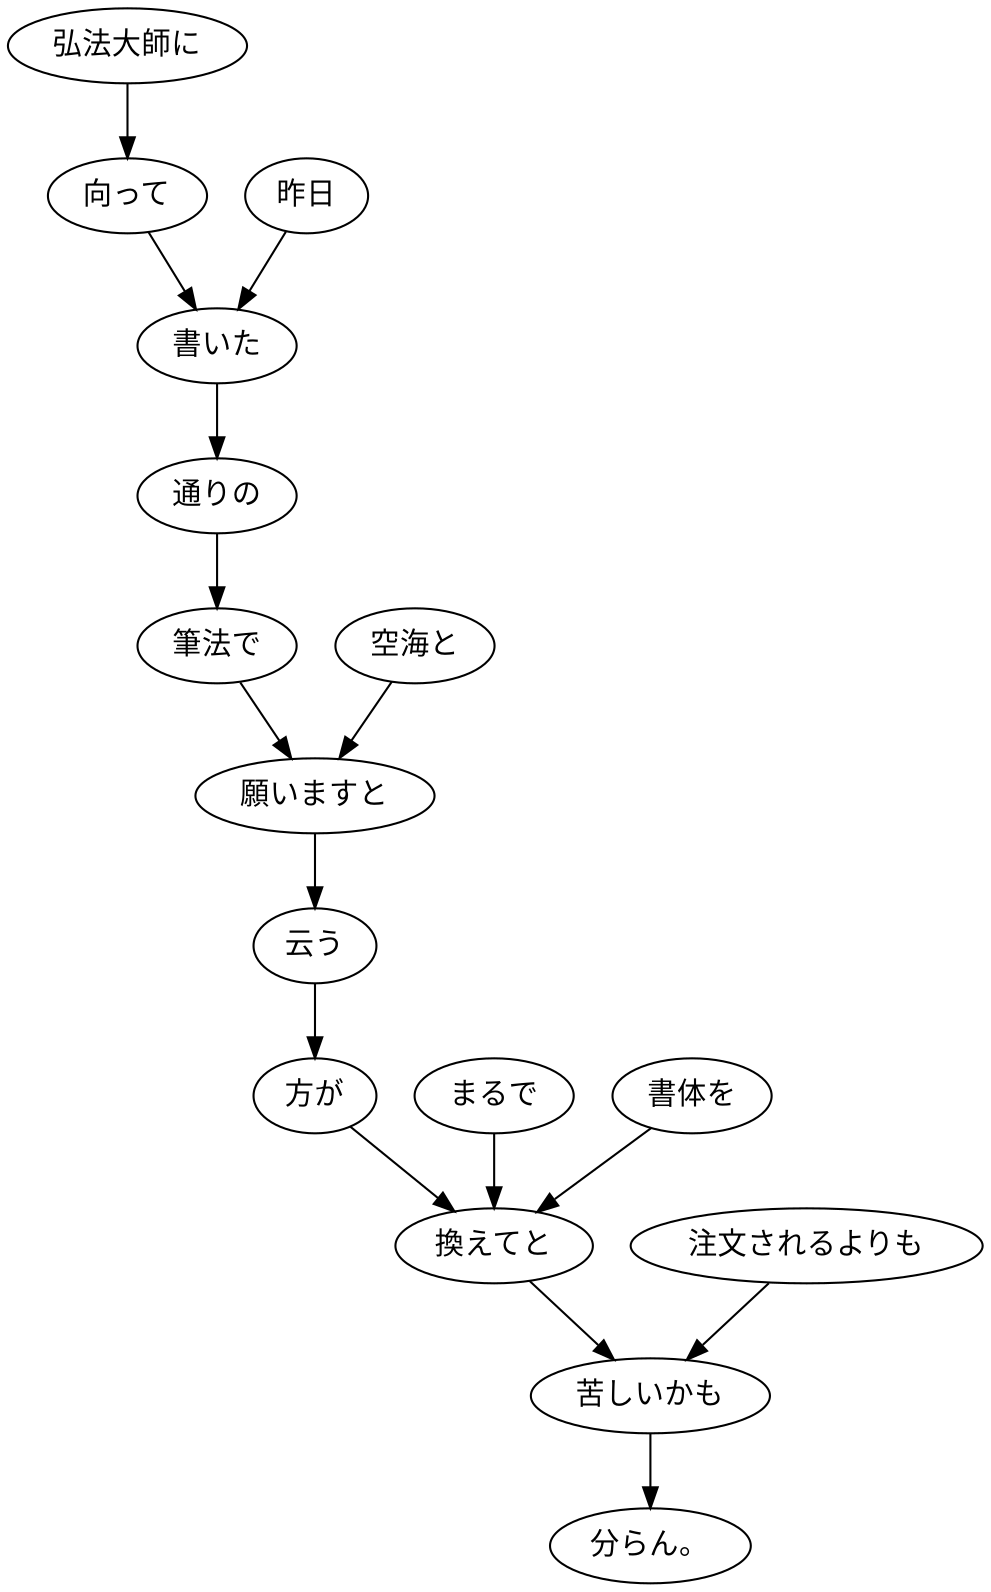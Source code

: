 digraph graph2785 {
	node0 [label="弘法大師に"];
	node1 [label="向って"];
	node2 [label="昨日"];
	node3 [label="書いた"];
	node4 [label="通りの"];
	node5 [label="筆法で"];
	node6 [label="空海と"];
	node7 [label="願いますと"];
	node8 [label="云う"];
	node9 [label="方が"];
	node10 [label="まるで"];
	node11 [label="書体を"];
	node12 [label="換えてと"];
	node13 [label="注文されるよりも"];
	node14 [label="苦しいかも"];
	node15 [label="分らん。"];
	node0 -> node1;
	node1 -> node3;
	node2 -> node3;
	node3 -> node4;
	node4 -> node5;
	node5 -> node7;
	node6 -> node7;
	node7 -> node8;
	node8 -> node9;
	node9 -> node12;
	node10 -> node12;
	node11 -> node12;
	node12 -> node14;
	node13 -> node14;
	node14 -> node15;
}
